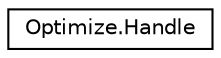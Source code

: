 digraph "Graphical Class Hierarchy"
{
  edge [fontname="Helvetica",fontsize="10",labelfontname="Helvetica",labelfontsize="10"];
  node [fontname="Helvetica",fontsize="10",shape=record];
  rankdir="LR";
  Node0 [label="Optimize.Handle",height=0.2,width=0.4,color="black", fillcolor="white", style="filled",URL="$class_microsoft_1_1_z3_1_1_optimize_1_1_handle.html",tooltip="Handle to objectives returned by objective functions. "];
}
